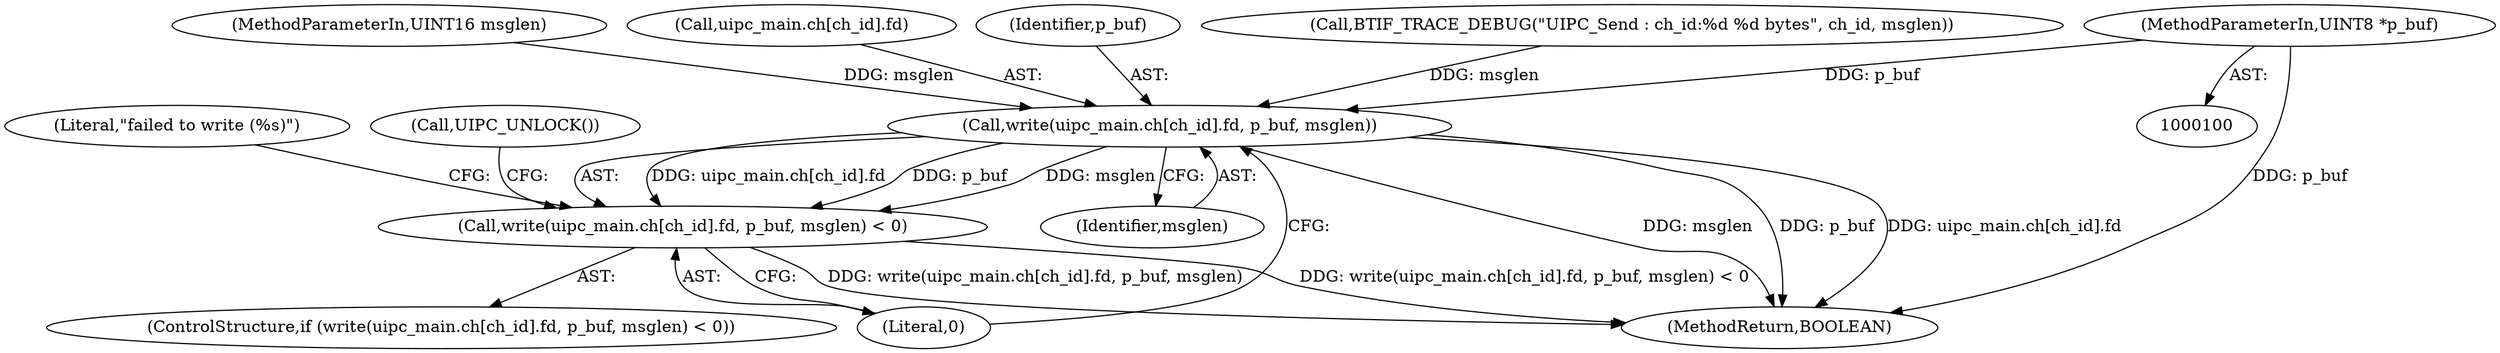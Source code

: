 digraph "1_Android_472271b153c5dc53c28beac55480a8d8434b2d5c_71@pointer" {
"1000103" [label="(MethodParameterIn,UINT8 *p_buf)"];
"1000115" [label="(Call,write(uipc_main.ch[ch_id].fd, p_buf, msglen))"];
"1000114" [label="(Call,write(uipc_main.ch[ch_id].fd, p_buf, msglen) < 0)"];
"1000114" [label="(Call,write(uipc_main.ch[ch_id].fd, p_buf, msglen) < 0)"];
"1000123" [label="(Identifier,p_buf)"];
"1000108" [label="(Call,BTIF_TRACE_DEBUG(\"UIPC_Send : ch_id:%d %d bytes\", ch_id, msglen))"];
"1000113" [label="(ControlStructure,if (write(uipc_main.ch[ch_id].fd, p_buf, msglen) < 0))"];
"1000104" [label="(MethodParameterIn,UINT16 msglen)"];
"1000103" [label="(MethodParameterIn,UINT8 *p_buf)"];
"1000115" [label="(Call,write(uipc_main.ch[ch_id].fd, p_buf, msglen))"];
"1000125" [label="(Literal,0)"];
"1000124" [label="(Identifier,msglen)"];
"1000128" [label="(Literal,\"failed to write (%s)\")"];
"1000116" [label="(Call,uipc_main.ch[ch_id].fd)"];
"1000131" [label="(Call,UIPC_UNLOCK())"];
"1000134" [label="(MethodReturn,BOOLEAN)"];
"1000103" -> "1000100"  [label="AST: "];
"1000103" -> "1000134"  [label="DDG: p_buf"];
"1000103" -> "1000115"  [label="DDG: p_buf"];
"1000115" -> "1000114"  [label="AST: "];
"1000115" -> "1000124"  [label="CFG: "];
"1000116" -> "1000115"  [label="AST: "];
"1000123" -> "1000115"  [label="AST: "];
"1000124" -> "1000115"  [label="AST: "];
"1000125" -> "1000115"  [label="CFG: "];
"1000115" -> "1000134"  [label="DDG: p_buf"];
"1000115" -> "1000134"  [label="DDG: uipc_main.ch[ch_id].fd"];
"1000115" -> "1000134"  [label="DDG: msglen"];
"1000115" -> "1000114"  [label="DDG: uipc_main.ch[ch_id].fd"];
"1000115" -> "1000114"  [label="DDG: p_buf"];
"1000115" -> "1000114"  [label="DDG: msglen"];
"1000108" -> "1000115"  [label="DDG: msglen"];
"1000104" -> "1000115"  [label="DDG: msglen"];
"1000114" -> "1000113"  [label="AST: "];
"1000114" -> "1000125"  [label="CFG: "];
"1000125" -> "1000114"  [label="AST: "];
"1000128" -> "1000114"  [label="CFG: "];
"1000131" -> "1000114"  [label="CFG: "];
"1000114" -> "1000134"  [label="DDG: write(uipc_main.ch[ch_id].fd, p_buf, msglen) < 0"];
"1000114" -> "1000134"  [label="DDG: write(uipc_main.ch[ch_id].fd, p_buf, msglen)"];
}
